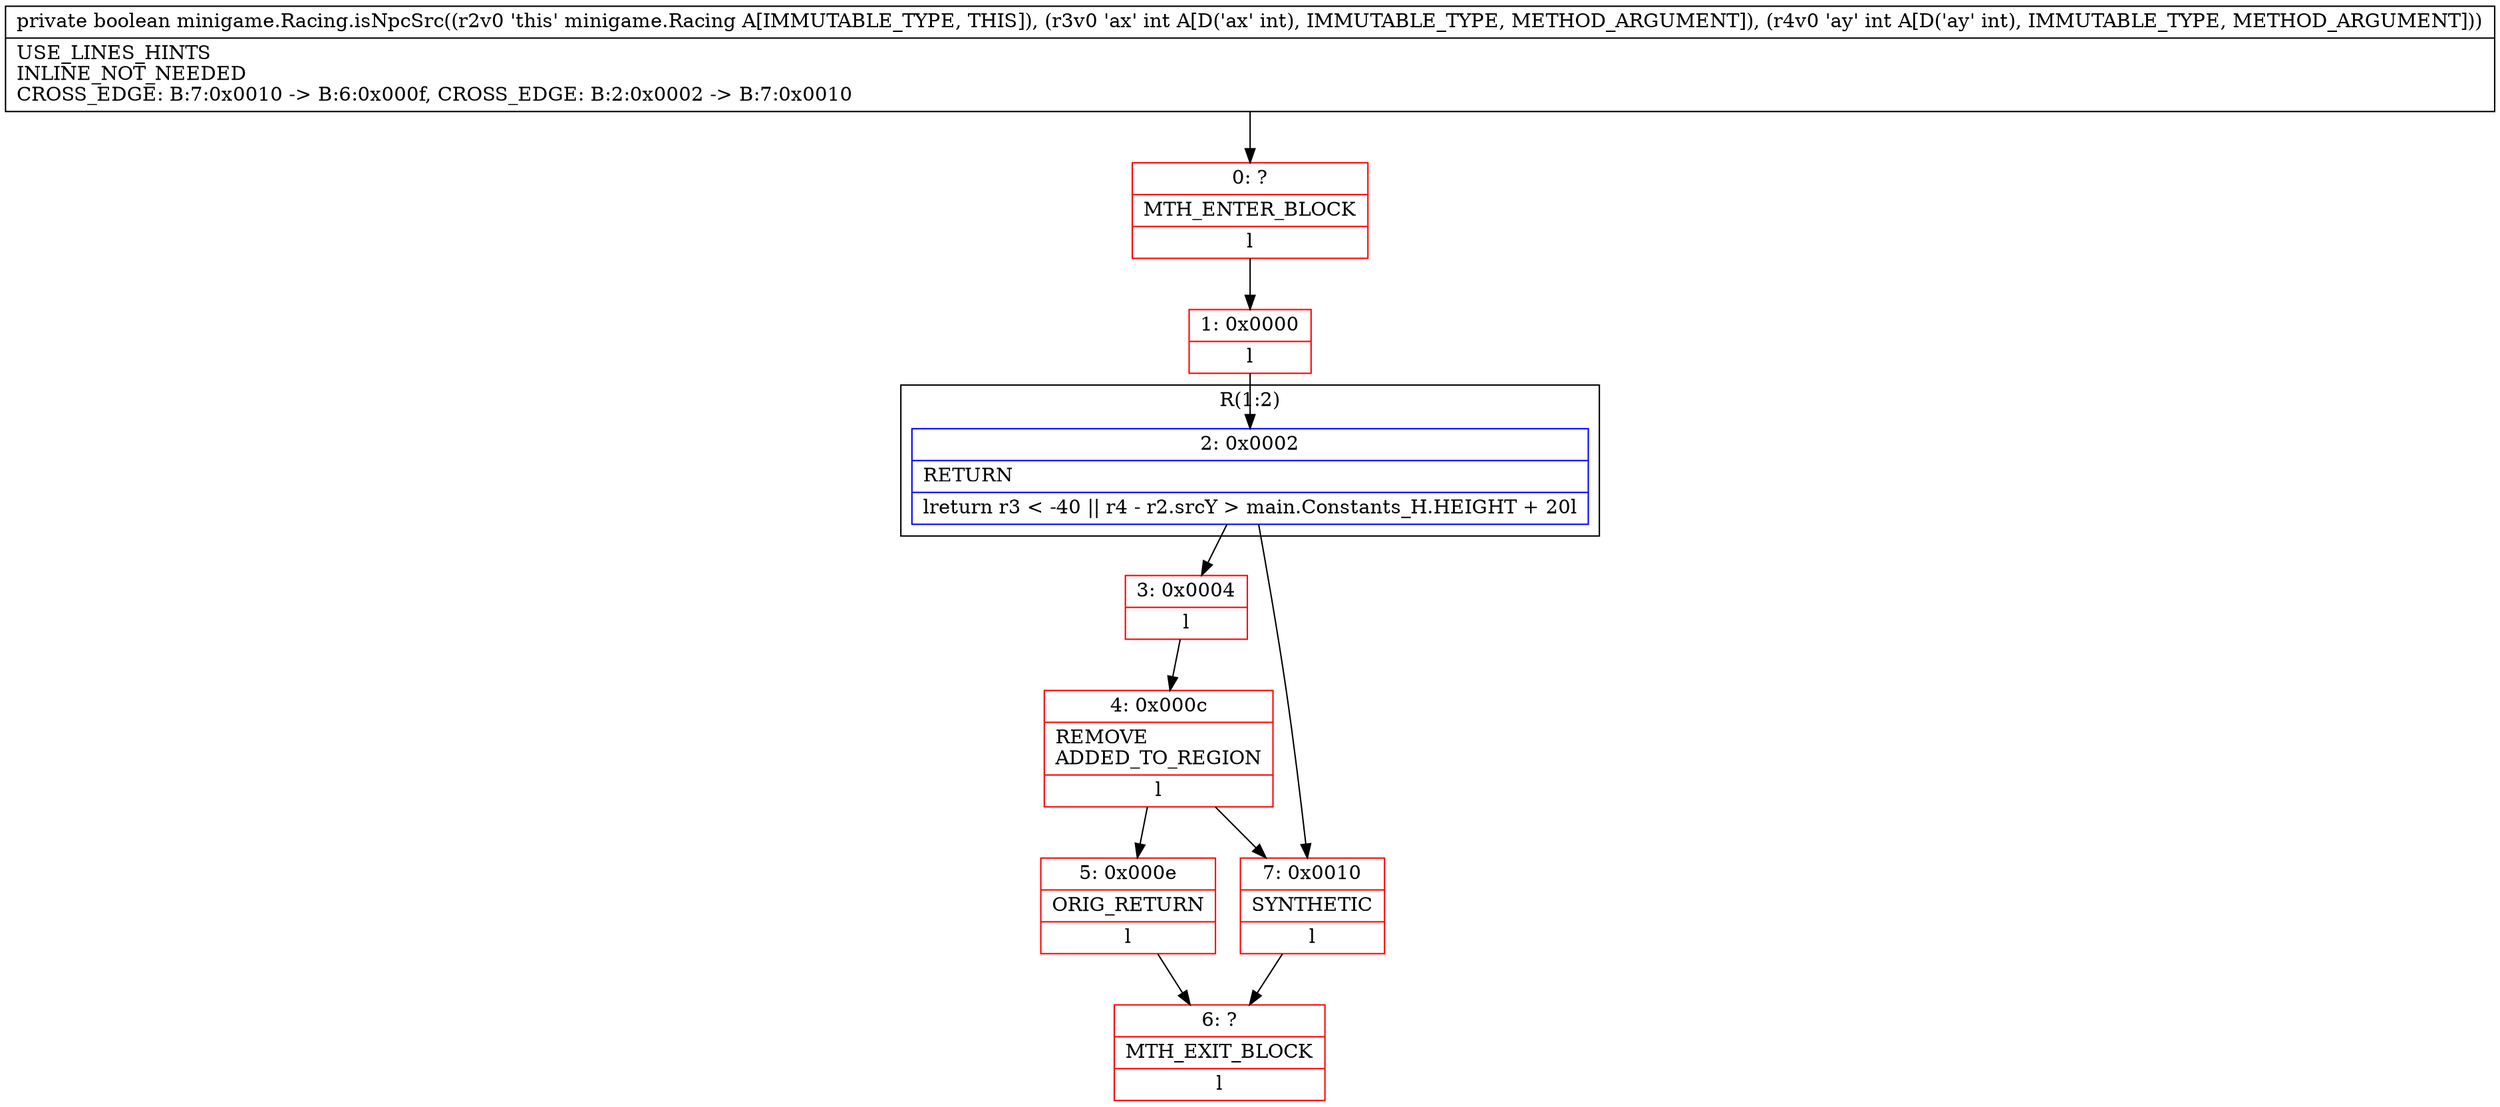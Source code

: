 digraph "CFG forminigame.Racing.isNpcSrc(II)Z" {
subgraph cluster_Region_1565644616 {
label = "R(1:2)";
node [shape=record,color=blue];
Node_2 [shape=record,label="{2\:\ 0x0002|RETURN\l|lreturn r3 \< \-40 \|\| r4 \- r2.srcY \> main.Constants_H.HEIGHT + 20l}"];
}
Node_0 [shape=record,color=red,label="{0\:\ ?|MTH_ENTER_BLOCK\l|l}"];
Node_1 [shape=record,color=red,label="{1\:\ 0x0000|l}"];
Node_3 [shape=record,color=red,label="{3\:\ 0x0004|l}"];
Node_4 [shape=record,color=red,label="{4\:\ 0x000c|REMOVE\lADDED_TO_REGION\l|l}"];
Node_5 [shape=record,color=red,label="{5\:\ 0x000e|ORIG_RETURN\l|l}"];
Node_6 [shape=record,color=red,label="{6\:\ ?|MTH_EXIT_BLOCK\l|l}"];
Node_7 [shape=record,color=red,label="{7\:\ 0x0010|SYNTHETIC\l|l}"];
MethodNode[shape=record,label="{private boolean minigame.Racing.isNpcSrc((r2v0 'this' minigame.Racing A[IMMUTABLE_TYPE, THIS]), (r3v0 'ax' int A[D('ax' int), IMMUTABLE_TYPE, METHOD_ARGUMENT]), (r4v0 'ay' int A[D('ay' int), IMMUTABLE_TYPE, METHOD_ARGUMENT]))  | USE_LINES_HINTS\lINLINE_NOT_NEEDED\lCROSS_EDGE: B:7:0x0010 \-\> B:6:0x000f, CROSS_EDGE: B:2:0x0002 \-\> B:7:0x0010\l}"];
MethodNode -> Node_0;
Node_2 -> Node_3;
Node_2 -> Node_7;
Node_0 -> Node_1;
Node_1 -> Node_2;
Node_3 -> Node_4;
Node_4 -> Node_5;
Node_4 -> Node_7;
Node_5 -> Node_6;
Node_7 -> Node_6;
}

